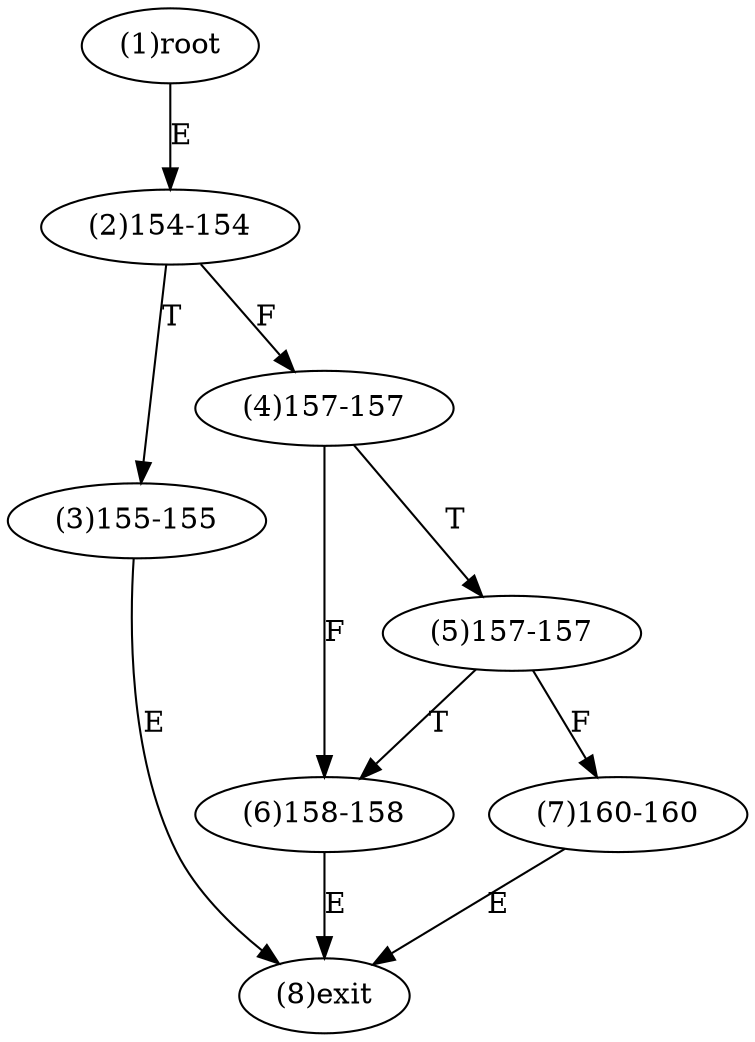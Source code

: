 digraph "" { 
1[ label="(1)root"];
2[ label="(2)154-154"];
3[ label="(3)155-155"];
4[ label="(4)157-157"];
5[ label="(5)157-157"];
6[ label="(6)158-158"];
7[ label="(7)160-160"];
8[ label="(8)exit"];
1->2[ label="E"];
2->4[ label="F"];
2->3[ label="T"];
3->8[ label="E"];
4->6[ label="F"];
4->5[ label="T"];
5->7[ label="F"];
5->6[ label="T"];
6->8[ label="E"];
7->8[ label="E"];
}